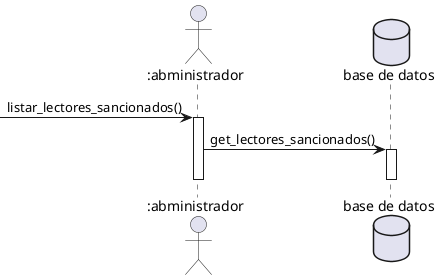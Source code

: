 @startuml

actor ":abministrador" as u
database "base de datos" as db  

-> u: listar_lectores_sancionados()
activate u
u->db:get_lectores_sancionados()
activate db
deactivate db


deactivate u


' u -> s:iniciarSesion(correo,contraseña)
' activate s
' u -> s:el usuario presiona boton de ver lectores sancionados
' u -> s:LisarLectoresSacionados()
' activate s
' s -> db:select * from lectores where sancionado = true
' activate db
' deactivate db
' group hay lectores sancionados
' s -> s:retornar lista de lectores sancionados
' note right of u
'  se muestra en la interfaz grafica e puede
' desplazarse usando el scroll del mouse

' end note
' else no hay lectores sancionados
' s -> s:retornar mensaje de que no hay lectores sancionados
' s->s: cerrar mensaje despues de 5 segundos
' end
' deactivate s


@enduml